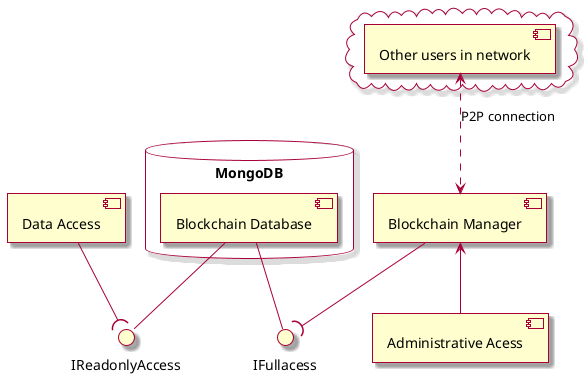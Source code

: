 @startuml

skin rose
database "MongoDB" {
component [Blockchain Database] as DB
}
component [Data Access] as DA
component [Blockchain Manager] as BM
component [Administrative Acess] as AA
cloud {
component [Other users in network] as users
}


interface IReadonlyAccess
interface IFullacess

DB -- IReadonlyAccess
DB -- IFullacess

DA --( IReadonlyAccess
BM --( IFullacess

BM <.up.> users : P2P connection
AA -up-> BM

@enduml